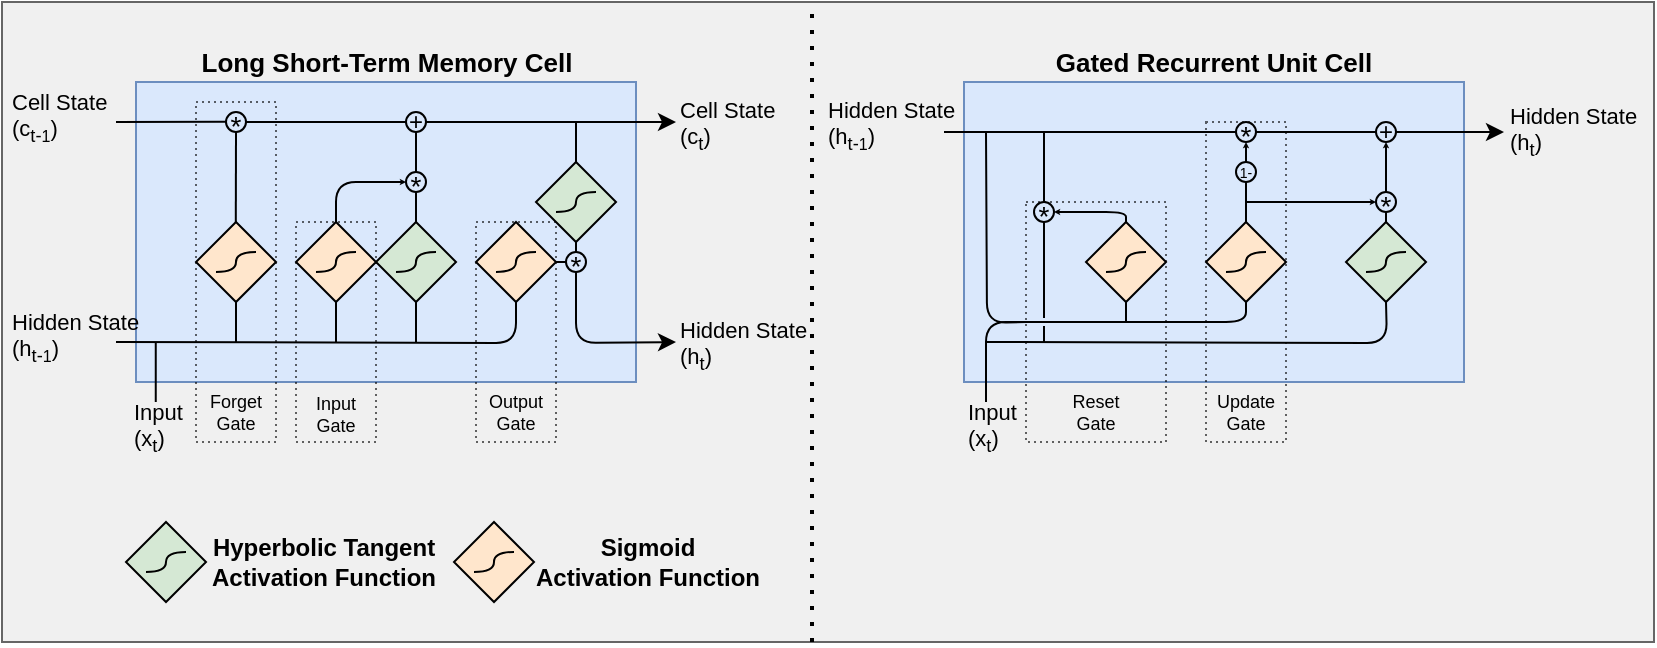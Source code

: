 <mxfile version="14.6.13" type="device"><diagram id="uZGslWdIh6Mg2Q1qQ4Mv" name="Page-1"><mxGraphModel dx="1422" dy="774" grid="1" gridSize="10" guides="1" tooltips="1" connect="1" arrows="1" fold="1" page="1" pageScale="1" pageWidth="827" pageHeight="1169" math="0" shadow="0"><root><mxCell id="0"/><mxCell id="1" parent="0"/><mxCell id="8JzH2cOi90OcHUvUkj11-1" value="" style="rounded=0;whiteSpace=wrap;html=1;strokeWidth=1;fontColor=#333333;strokeColor=#666666;fillColor=#F0F0F0;" vertex="1" parent="1"><mxGeometry y="270" width="826" height="320" as="geometry"/></mxCell><mxCell id="8JzH2cOi90OcHUvUkj11-3" value="" style="rounded=0;whiteSpace=wrap;html=1;fillColor=#dae8fc;strokeColor=#6c8ebf;" vertex="1" parent="1"><mxGeometry x="481" y="310" width="250" height="150" as="geometry"/></mxCell><mxCell id="8JzH2cOi90OcHUvUkj11-4" value="" style="endArrow=none;dashed=1;html=1;dashPattern=1 3;strokeWidth=2;entryX=0.5;entryY=0;entryDx=0;entryDy=0;" edge="1" parent="1"><mxGeometry width="50" height="50" relative="1" as="geometry"><mxPoint x="405" y="590" as="sourcePoint"/><mxPoint x="405" y="270" as="targetPoint"/></mxGeometry></mxCell><mxCell id="8JzH2cOi90OcHUvUkj11-5" value="Long Short-Term Memory Cell" style="text;html=1;strokeColor=none;fillColor=none;align=center;verticalAlign=middle;whiteSpace=wrap;rounded=0;fontSize=13;fontStyle=1" vertex="1" parent="1"><mxGeometry x="94.5" y="290" width="195" height="20" as="geometry"/></mxCell><mxCell id="8JzH2cOi90OcHUvUkj11-6" value="Gated Recurrent Unit Cell" style="text;html=1;strokeColor=none;fillColor=none;align=center;verticalAlign=middle;whiteSpace=wrap;rounded=0;fontSize=13;fontStyle=1" vertex="1" parent="1"><mxGeometry x="521" y="290" width="170" height="20" as="geometry"/></mxCell><mxCell id="8JzH2cOi90OcHUvUkj11-7" value="" style="endArrow=classic;html=1;fontSize=13;exitX=1;exitY=0.5;exitDx=0;exitDy=0;startArrow=none;" edge="1" parent="1" source="8JzH2cOi90OcHUvUkj11-104"><mxGeometry width="50" height="50" relative="1" as="geometry"><mxPoint x="481" y="335" as="sourcePoint"/><mxPoint x="751" y="335" as="targetPoint"/></mxGeometry></mxCell><mxCell id="8JzH2cOi90OcHUvUkj11-9" value="" style="rounded=0;whiteSpace=wrap;html=1;fillColor=#dae8fc;strokeColor=#6c8ebf;" vertex="1" parent="1"><mxGeometry x="67" y="310" width="250" height="150" as="geometry"/></mxCell><mxCell id="8JzH2cOi90OcHUvUkj11-10" value="" style="endArrow=classic;html=1;fontSize=13;exitX=1;exitY=0.5;exitDx=0;exitDy=0;" edge="1" parent="1" source="8JzH2cOi90OcHUvUkj11-52"><mxGeometry width="50" height="50" relative="1" as="geometry"><mxPoint x="227" y="330" as="sourcePoint"/><mxPoint x="337" y="330" as="targetPoint"/></mxGeometry></mxCell><mxCell id="8JzH2cOi90OcHUvUkj11-24" value="" style="group" vertex="1" connectable="0" parent="1"><mxGeometry x="602" y="380" width="40" height="40" as="geometry"/></mxCell><mxCell id="8JzH2cOi90OcHUvUkj11-25" value="" style="rhombus;whiteSpace=wrap;html=1;fontSize=13;fillColor=#ffe6cc;" vertex="1" parent="8JzH2cOi90OcHUvUkj11-24"><mxGeometry width="40" height="40" as="geometry"/></mxCell><mxCell id="8JzH2cOi90OcHUvUkj11-26" value="" style="curved=1;endArrow=none;html=1;fontSize=13;endFill=0;endSize=6;" edge="1" parent="8JzH2cOi90OcHUvUkj11-24"><mxGeometry x="-0.028" y="-2" width="50" height="50" relative="1" as="geometry"><mxPoint x="10" y="25" as="sourcePoint"/><mxPoint x="30" y="15" as="targetPoint"/><Array as="points"><mxPoint x="20" y="25"/><mxPoint x="20" y="15"/></Array><mxPoint as="offset"/></mxGeometry></mxCell><mxCell id="8JzH2cOi90OcHUvUkj11-28" value="" style="endArrow=none;html=1;fontSize=13;endSize=6;entryX=0.5;entryY=1;entryDx=0;entryDy=0;" edge="1" parent="1" target="8JzH2cOi90OcHUvUkj11-53"><mxGeometry width="50" height="50" relative="1" as="geometry"><mxPoint x="116.9" y="380" as="sourcePoint"/><mxPoint x="117" y="340" as="targetPoint"/></mxGeometry></mxCell><mxCell id="8JzH2cOi90OcHUvUkj11-12" value="" style="rhombus;whiteSpace=wrap;html=1;fontSize=13;fillColor=#ffe6cc;" vertex="1" parent="1"><mxGeometry x="97" y="380" width="40" height="40" as="geometry"/></mxCell><mxCell id="8JzH2cOi90OcHUvUkj11-15" value="" style="curved=1;endArrow=none;html=1;fontSize=13;endFill=0;endSize=6;" edge="1" parent="1"><mxGeometry x="97" y="380" width="50" height="50" as="geometry"><mxPoint x="107" y="405" as="sourcePoint"/><mxPoint x="127" y="395" as="targetPoint"/><Array as="points"><mxPoint x="117" y="405"/><mxPoint x="117" y="395"/></Array><mxPoint as="offset"/></mxGeometry></mxCell><mxCell id="8JzH2cOi90OcHUvUkj11-35" value="" style="group" vertex="1" connectable="0" parent="1"><mxGeometry x="147" y="380" width="40" height="110" as="geometry"/></mxCell><mxCell id="8JzH2cOi90OcHUvUkj11-30" value="" style="rhombus;whiteSpace=wrap;html=1;fontSize=13;fillColor=#ffe6cc;" vertex="1" parent="8JzH2cOi90OcHUvUkj11-35"><mxGeometry width="40" height="40" as="geometry"/></mxCell><mxCell id="8JzH2cOi90OcHUvUkj11-31" value="" style="curved=1;endArrow=none;html=1;fontSize=13;endFill=0;endSize=6;" edge="1" parent="8JzH2cOi90OcHUvUkj11-35"><mxGeometry width="50" height="50" as="geometry"><mxPoint x="10" y="25" as="sourcePoint"/><mxPoint x="30" y="15" as="targetPoint"/><Array as="points"><mxPoint x="20" y="25"/><mxPoint x="20" y="15"/></Array><mxPoint as="offset"/></mxGeometry></mxCell><mxCell id="8JzH2cOi90OcHUvUkj11-66" value="" style="rounded=0;whiteSpace=wrap;html=1;fontSize=14;strokeColor=#000000;fillColor=none;align=center;dashed=1;dashPattern=1 2;perimeterSpacing=0;opacity=60;" vertex="1" parent="8JzH2cOi90OcHUvUkj11-35"><mxGeometry width="40" height="110" as="geometry"/></mxCell><mxCell id="8JzH2cOi90OcHUvUkj11-67" value="&lt;font style=&quot;font-size: 9px&quot;&gt;Input Gate&lt;/font&gt;" style="text;html=1;strokeColor=none;fillColor=none;align=center;verticalAlign=middle;whiteSpace=wrap;rounded=0;dashed=1;dashPattern=1 2;fontSize=9;opacity=60;" vertex="1" parent="8JzH2cOi90OcHUvUkj11-35"><mxGeometry y="86" width="40" height="20" as="geometry"/></mxCell><mxCell id="8JzH2cOi90OcHUvUkj11-33" value="" style="rhombus;whiteSpace=wrap;html=1;fontSize=13;fillColor=#d5e8d4;" vertex="1" parent="1"><mxGeometry x="187" y="380" width="40" height="40" as="geometry"/></mxCell><mxCell id="8JzH2cOi90OcHUvUkj11-34" value="" style="curved=1;endArrow=none;html=1;fontSize=13;endFill=0;endSize=6;" edge="1" parent="1"><mxGeometry x="187" y="380" width="50" height="50" as="geometry"><mxPoint x="197" y="405" as="sourcePoint"/><mxPoint x="217" y="395" as="targetPoint"/><Array as="points"><mxPoint x="207" y="405"/><mxPoint x="207" y="395"/></Array><mxPoint as="offset"/></mxGeometry></mxCell><mxCell id="8JzH2cOi90OcHUvUkj11-36" value="" style="group" vertex="1" connectable="0" parent="1"><mxGeometry x="237" y="380" width="40" height="40" as="geometry"/></mxCell><mxCell id="8JzH2cOi90OcHUvUkj11-37" value="" style="rhombus;whiteSpace=wrap;html=1;fontSize=13;fillColor=#ffe6cc;" vertex="1" parent="8JzH2cOi90OcHUvUkj11-36"><mxGeometry width="40" height="40" as="geometry"/></mxCell><mxCell id="8JzH2cOi90OcHUvUkj11-38" value="" style="curved=1;endArrow=none;html=1;fontSize=13;endFill=0;endSize=6;" edge="1" parent="8JzH2cOi90OcHUvUkj11-36"><mxGeometry width="50" height="50" as="geometry"><mxPoint x="10" y="25" as="sourcePoint"/><mxPoint x="30" y="15" as="targetPoint"/><Array as="points"><mxPoint x="20" y="25"/><mxPoint x="20" y="15"/></Array><mxPoint as="offset"/></mxGeometry></mxCell><mxCell id="8JzH2cOi90OcHUvUkj11-39" value="" style="rhombus;whiteSpace=wrap;html=1;fontSize=13;fillColor=#d5e8d4;" vertex="1" parent="1"><mxGeometry x="267" y="350" width="40" height="40" as="geometry"/></mxCell><mxCell id="8JzH2cOi90OcHUvUkj11-40" value="" style="curved=1;endArrow=none;html=1;fontSize=13;endFill=0;endSize=6;" edge="1" parent="1"><mxGeometry x="267" y="350" width="50" height="50" as="geometry"><mxPoint x="277" y="375.0" as="sourcePoint"/><mxPoint x="297" y="365.0" as="targetPoint"/><Array as="points"><mxPoint x="287" y="375"/><mxPoint x="287" y="365"/></Array><mxPoint as="offset"/></mxGeometry></mxCell><mxCell id="8JzH2cOi90OcHUvUkj11-43" value="" style="endArrow=none;html=1;fontSize=13;endSize=6;edgeStyle=orthogonalEdgeStyle;entryX=0.5;entryY=1;entryDx=0;entryDy=0;endFill=0;" edge="1" parent="1" target="8JzH2cOi90OcHUvUkj11-37"><mxGeometry width="50" height="50" relative="1" as="geometry"><mxPoint x="57" y="440" as="sourcePoint"/><mxPoint x="117" y="390" as="targetPoint"/></mxGeometry></mxCell><mxCell id="8JzH2cOi90OcHUvUkj11-44" value="" style="endArrow=none;html=1;fontSize=13;endSize=6;entryX=0.5;entryY=1;entryDx=0;entryDy=0;endFill=0;" edge="1" parent="1" target="8JzH2cOi90OcHUvUkj11-12"><mxGeometry width="50" height="50" relative="1" as="geometry"><mxPoint x="117" y="440" as="sourcePoint"/><mxPoint x="257" y="400" as="targetPoint"/></mxGeometry></mxCell><mxCell id="8JzH2cOi90OcHUvUkj11-45" value="" style="endArrow=none;html=1;fontSize=13;endSize=6;entryX=0.5;entryY=1;entryDx=0;entryDy=0;endFill=0;" edge="1" parent="1"><mxGeometry width="50" height="50" relative="1" as="geometry"><mxPoint x="167" y="440.0" as="sourcePoint"/><mxPoint x="167" y="420.0" as="targetPoint"/></mxGeometry></mxCell><mxCell id="8JzH2cOi90OcHUvUkj11-46" value="" style="endArrow=none;html=1;fontSize=13;endSize=6;entryX=0.5;entryY=1;entryDx=0;entryDy=0;endFill=0;" edge="1" parent="1"><mxGeometry width="50" height="50" relative="1" as="geometry"><mxPoint x="207" y="440.0" as="sourcePoint"/><mxPoint x="207" y="420.0" as="targetPoint"/></mxGeometry></mxCell><mxCell id="8JzH2cOi90OcHUvUkj11-48" value="" style="endArrow=classic;html=1;fontSize=13;endSize=0;endFill=1;edgeStyle=orthogonalEdgeStyle;" edge="1" parent="1" target="8JzH2cOi90OcHUvUkj11-49"><mxGeometry width="50" height="50" relative="1" as="geometry"><mxPoint x="167" y="380.0" as="sourcePoint"/><mxPoint x="167" y="360" as="targetPoint"/><Array as="points"><mxPoint x="167" y="360"/></Array></mxGeometry></mxCell><mxCell id="8JzH2cOi90OcHUvUkj11-49" value="&lt;font style=&quot;font-size: 14px;&quot;&gt;*&lt;/font&gt;" style="ellipse;whiteSpace=wrap;html=1;aspect=fixed;fontSize=14;strokeColor=#000000;fillColor=none;align=center;verticalAlign=middle;spacing=0;spacingTop=4;" vertex="1" parent="1"><mxGeometry x="202" y="355" width="10" height="10" as="geometry"/></mxCell><mxCell id="8JzH2cOi90OcHUvUkj11-50" value="" style="endArrow=none;html=1;fontSize=13;endSize=6;entryX=0.5;entryY=1;entryDx=0;entryDy=0;endFill=0;" edge="1" parent="1"><mxGeometry width="50" height="50" relative="1" as="geometry"><mxPoint x="207" y="380" as="sourcePoint"/><mxPoint x="207" y="365.0" as="targetPoint"/></mxGeometry></mxCell><mxCell id="8JzH2cOi90OcHUvUkj11-51" value="" style="endArrow=none;html=1;fontSize=13;endSize=6;endFill=0;entryX=0.5;entryY=1;entryDx=0;entryDy=0;" edge="1" parent="1" target="8JzH2cOi90OcHUvUkj11-52"><mxGeometry width="50" height="50" relative="1" as="geometry"><mxPoint x="207" y="355.0" as="sourcePoint"/><mxPoint x="227" y="330" as="targetPoint"/></mxGeometry></mxCell><mxCell id="8JzH2cOi90OcHUvUkj11-52" value="&lt;div style=&quot;font-size: 12px;&quot;&gt;+&lt;/div&gt;" style="ellipse;whiteSpace=wrap;html=1;aspect=fixed;fontSize=12;strokeColor=#000000;fillColor=none;align=center;verticalAlign=middle;spacing=2;spacingTop=-1;" vertex="1" parent="1"><mxGeometry x="202" y="325" width="10" height="10" as="geometry"/></mxCell><mxCell id="8JzH2cOi90OcHUvUkj11-53" value="&lt;font style=&quot;font-size: 14px;&quot;&gt;*&lt;/font&gt;" style="ellipse;whiteSpace=wrap;html=1;aspect=fixed;fontSize=14;strokeColor=#000000;fillColor=none;align=center;verticalAlign=middle;spacing=0;spacingTop=4;" vertex="1" parent="1"><mxGeometry x="112" y="325" width="10" height="10" as="geometry"/></mxCell><mxCell id="8JzH2cOi90OcHUvUkj11-54" value="" style="endArrow=none;html=1;fontSize=14;endSize=0;edgeStyle=orthogonalEdgeStyle;entryX=0.5;entryY=1;entryDx=0;entryDy=0;endFill=0;strokeWidth=1;startArrow=classic;startFill=1;" edge="1" parent="1" target="8JzH2cOi90OcHUvUkj11-55"><mxGeometry width="50" height="50" relative="1" as="geometry"><mxPoint x="337" y="440" as="sourcePoint"/><mxPoint x="287" y="410" as="targetPoint"/></mxGeometry></mxCell><mxCell id="8JzH2cOi90OcHUvUkj11-55" value="&lt;font style=&quot;font-size: 14px;&quot;&gt;*&lt;/font&gt;" style="ellipse;whiteSpace=wrap;html=1;aspect=fixed;fontSize=14;strokeColor=#000000;fillColor=none;align=center;verticalAlign=middle;spacing=0;spacingTop=4;" vertex="1" parent="1"><mxGeometry x="282" y="395" width="10" height="10" as="geometry"/></mxCell><mxCell id="8JzH2cOi90OcHUvUkj11-56" style="edgeStyle=orthogonalEdgeStyle;rounded=0;orthogonalLoop=1;jettySize=auto;html=1;exitX=1;exitY=0.5;exitDx=0;exitDy=0;entryX=0;entryY=0.5;entryDx=0;entryDy=0;fontSize=14;endArrow=none;endFill=0;endSize=0;" edge="1" parent="1" source="8JzH2cOi90OcHUvUkj11-37" target="8JzH2cOi90OcHUvUkj11-55"><mxGeometry relative="1" as="geometry"/></mxCell><mxCell id="8JzH2cOi90OcHUvUkj11-59" value="" style="endArrow=none;html=1;fontSize=13;endSize=6;entryX=0.5;entryY=1;entryDx=0;entryDy=0;endFill=0;" edge="1" parent="1"><mxGeometry width="50" height="50" relative="1" as="geometry"><mxPoint x="287" y="395" as="sourcePoint"/><mxPoint x="287" y="390" as="targetPoint"/></mxGeometry></mxCell><mxCell id="8JzH2cOi90OcHUvUkj11-61" value="" style="endArrow=none;html=1;fontSize=14;endSize=0;exitX=1;exitY=0.5;exitDx=0;exitDy=0;" edge="1" parent="1" source="8JzH2cOi90OcHUvUkj11-53"><mxGeometry width="50" height="50" relative="1" as="geometry"><mxPoint x="152" y="380" as="sourcePoint"/><mxPoint x="202" y="330" as="targetPoint"/></mxGeometry></mxCell><mxCell id="8JzH2cOi90OcHUvUkj11-62" value="" style="endArrow=none;html=1;fontSize=14;endSize=0;" edge="1" parent="1"><mxGeometry width="50" height="50" relative="1" as="geometry"><mxPoint x="57" y="330" as="sourcePoint"/><mxPoint x="112" y="329.9" as="targetPoint"/></mxGeometry></mxCell><mxCell id="8JzH2cOi90OcHUvUkj11-63" value="" style="endArrow=none;html=1;fontSize=14;endSize=0;" edge="1" parent="1"><mxGeometry width="50" height="50" relative="1" as="geometry"><mxPoint x="76.88" y="470" as="sourcePoint"/><mxPoint x="76.88" y="440" as="targetPoint"/></mxGeometry></mxCell><mxCell id="8JzH2cOi90OcHUvUkj11-64" value="" style="rounded=0;whiteSpace=wrap;html=1;fontSize=14;strokeColor=#000000;fillColor=none;align=center;dashed=1;dashPattern=1 2;perimeterSpacing=0;opacity=60;" vertex="1" parent="1"><mxGeometry x="97" y="320" width="40" height="170" as="geometry"/></mxCell><mxCell id="8JzH2cOi90OcHUvUkj11-65" value="&lt;font style=&quot;font-size: 9px;&quot;&gt;Forget Gate&lt;/font&gt;" style="text;html=1;strokeColor=none;fillColor=none;align=center;verticalAlign=middle;whiteSpace=wrap;rounded=0;dashed=1;dashPattern=1 2;fontSize=9;opacity=60;" vertex="1" parent="1"><mxGeometry x="97" y="465" width="40" height="20" as="geometry"/></mxCell><mxCell id="8JzH2cOi90OcHUvUkj11-74" value="" style="rounded=0;whiteSpace=wrap;html=1;fontSize=14;strokeColor=#000000;fillColor=none;align=center;dashed=1;dashPattern=1 2;perimeterSpacing=0;opacity=60;" vertex="1" parent="1"><mxGeometry x="237" y="380" width="40" height="110" as="geometry"/></mxCell><mxCell id="8JzH2cOi90OcHUvUkj11-75" value="&lt;font style=&quot;font-size: 9px&quot;&gt;Output Gate&lt;/font&gt;" style="text;html=1;strokeColor=none;fillColor=none;align=center;verticalAlign=middle;whiteSpace=wrap;rounded=0;dashed=1;dashPattern=1 2;fontSize=9;opacity=60;" vertex="1" parent="1"><mxGeometry x="237" y="465" width="40" height="20" as="geometry"/></mxCell><mxCell id="8JzH2cOi90OcHUvUkj11-77" value="&lt;font style=&quot;font-size: 11px&quot;&gt;Hidden State (h&lt;sub&gt;t&lt;/sub&gt;)&lt;/font&gt;" style="text;html=1;strokeColor=none;fillColor=none;align=left;verticalAlign=middle;whiteSpace=wrap;rounded=0;dashed=1;dashPattern=1 2;fontSize=9;opacity=60;fontStyle=0" vertex="1" parent="1"><mxGeometry x="337" y="424" width="80" height="36" as="geometry"/></mxCell><mxCell id="8JzH2cOi90OcHUvUkj11-78" value="&lt;div&gt;&lt;font style=&quot;font-size: 11px&quot;&gt;Cell State&lt;/font&gt;&lt;/div&gt;&lt;div&gt;&lt;font style=&quot;font-size: 11px&quot;&gt; (c&lt;sub&gt;t&lt;/sub&gt;)&lt;/font&gt;&lt;/div&gt;" style="text;html=1;strokeColor=none;fillColor=none;align=left;verticalAlign=middle;whiteSpace=wrap;rounded=0;dashed=1;dashPattern=1 2;fontSize=9;opacity=60;fontStyle=0" vertex="1" parent="1"><mxGeometry x="337" y="314" width="80" height="36" as="geometry"/></mxCell><mxCell id="8JzH2cOi90OcHUvUkj11-79" value="&lt;font style=&quot;font-size: 11px&quot;&gt;Hidden State (h&lt;sub&gt;t-&lt;font style=&quot;font-size: 8px&quot;&gt;1&lt;/font&gt;&lt;/sub&gt;)&lt;/font&gt;" style="text;html=1;strokeColor=none;fillColor=none;align=left;verticalAlign=middle;whiteSpace=wrap;rounded=0;dashed=1;dashPattern=1 2;fontSize=9;opacity=60;fontStyle=0" vertex="1" parent="1"><mxGeometry x="3" y="420" width="70" height="36" as="geometry"/></mxCell><mxCell id="8JzH2cOi90OcHUvUkj11-80" value="&lt;div&gt;&lt;font style=&quot;font-size: 11px&quot;&gt;Cell State&lt;/font&gt;&lt;/div&gt;&lt;div&gt;&lt;font style=&quot;font-size: 11px&quot;&gt; (c&lt;sub&gt;t-&lt;font style=&quot;font-size: 8px&quot;&gt;1&lt;/font&gt;&lt;/sub&gt;)&lt;/font&gt;&lt;/div&gt;" style="text;html=1;strokeColor=none;fillColor=none;align=left;verticalAlign=middle;whiteSpace=wrap;rounded=0;dashed=1;dashPattern=1 2;fontSize=9;opacity=60;fontStyle=0" vertex="1" parent="1"><mxGeometry x="3" y="310" width="80" height="36" as="geometry"/></mxCell><mxCell id="8JzH2cOi90OcHUvUkj11-81" value="&lt;div&gt;&lt;font style=&quot;font-size: 11px&quot;&gt;Input&lt;/font&gt;&lt;/div&gt;&lt;div&gt;&lt;font style=&quot;font-size: 11px&quot;&gt; (x&lt;sub&gt;t&lt;/sub&gt;)&lt;/font&gt;&lt;/div&gt;" style="text;html=1;strokeColor=none;fillColor=none;align=left;verticalAlign=middle;whiteSpace=wrap;rounded=0;dashed=1;dashPattern=1 2;fontSize=9;opacity=60;fontStyle=0" vertex="1" parent="1"><mxGeometry x="64" y="465" width="26" height="36" as="geometry"/></mxCell><mxCell id="8JzH2cOi90OcHUvUkj11-84" value="" style="endArrow=none;html=1;fontSize=13;endSize=6;edgeStyle=orthogonalEdgeStyle;entryX=0.5;entryY=1;entryDx=0;entryDy=0;endFill=0;" edge="1" parent="1"><mxGeometry width="50" height="50" relative="1" as="geometry"><mxPoint x="492" y="440" as="sourcePoint"/><mxPoint x="692" y="420" as="targetPoint"/></mxGeometry></mxCell><mxCell id="8JzH2cOi90OcHUvUkj11-85" value="" style="endArrow=none;html=1;fontSize=14;endSize=0;edgeStyle=orthogonalEdgeStyle;entryX=0.5;entryY=1;entryDx=0;entryDy=0;" edge="1" parent="1" target="8JzH2cOi90OcHUvUkj11-25"><mxGeometry width="50" height="50" relative="1" as="geometry"><mxPoint x="492.0" y="470" as="sourcePoint"/><mxPoint x="492.0" y="440" as="targetPoint"/><Array as="points"><mxPoint x="492" y="430"/><mxPoint x="622" y="430"/></Array></mxGeometry></mxCell><mxCell id="8JzH2cOi90OcHUvUkj11-86" value="" style="endArrow=none;html=1;fontSize=13;endSize=6;entryX=0.5;entryY=1;entryDx=0;entryDy=0;endFill=0;" edge="1" parent="1"><mxGeometry width="50" height="50" relative="1" as="geometry"><mxPoint x="562" y="430" as="sourcePoint"/><mxPoint x="562" y="420" as="targetPoint"/></mxGeometry></mxCell><mxCell id="8JzH2cOi90OcHUvUkj11-87" value="" style="endArrow=none;html=1;fontSize=9;endSize=0;strokeWidth=1;" edge="1" parent="1"><mxGeometry width="50" height="50" relative="1" as="geometry"><mxPoint x="521" y="440" as="sourcePoint"/><mxPoint x="521" y="432" as="targetPoint"/></mxGeometry></mxCell><mxCell id="8JzH2cOi90OcHUvUkj11-88" value="" style="endArrow=none;html=1;fontSize=9;endSize=0;strokeWidth=1;" edge="1" parent="1"><mxGeometry width="50" height="50" relative="1" as="geometry"><mxPoint x="521" y="428" as="sourcePoint"/><mxPoint x="521" y="380" as="targetPoint"/></mxGeometry></mxCell><mxCell id="8JzH2cOi90OcHUvUkj11-89" value="&lt;font style=&quot;font-size: 14px;&quot;&gt;*&lt;/font&gt;" style="ellipse;whiteSpace=wrap;html=1;aspect=fixed;fontSize=14;strokeColor=#000000;fillColor=none;align=center;verticalAlign=middle;spacing=0;spacingTop=4;" vertex="1" parent="1"><mxGeometry x="516" y="370" width="10" height="10" as="geometry"/></mxCell><mxCell id="8JzH2cOi90OcHUvUkj11-92" value="" style="endArrow=classic;html=1;fontSize=9;endSize=0;strokeWidth=1;edgeStyle=orthogonalEdgeStyle;entryX=1;entryY=0.5;entryDx=0;entryDy=0;endFill=1;" edge="1" parent="1" target="8JzH2cOi90OcHUvUkj11-89"><mxGeometry width="50" height="50" relative="1" as="geometry"><mxPoint x="562" y="380" as="sourcePoint"/><mxPoint x="592" y="329.99" as="targetPoint"/><Array as="points"><mxPoint x="562" y="375"/></Array></mxGeometry></mxCell><mxCell id="8JzH2cOi90OcHUvUkj11-93" value="" style="endArrow=none;html=1;fontSize=13;endSize=6;endFill=0;exitX=0.5;exitY=0;exitDx=0;exitDy=0;" edge="1" parent="1" source="8JzH2cOi90OcHUvUkj11-39"><mxGeometry width="50" height="50" relative="1" as="geometry"><mxPoint x="217" y="365" as="sourcePoint"/><mxPoint x="287" y="330" as="targetPoint"/></mxGeometry></mxCell><mxCell id="8JzH2cOi90OcHUvUkj11-94" value="" style="endArrow=none;html=1;fontSize=9;endSize=0;strokeWidth=1;edgeStyle=orthogonalEdgeStyle;" edge="1" parent="1"><mxGeometry width="50" height="50" relative="1" as="geometry"><mxPoint x="512" y="430" as="sourcePoint"/><mxPoint x="492" y="335" as="targetPoint"/></mxGeometry></mxCell><mxCell id="8JzH2cOi90OcHUvUkj11-95" value="" style="endArrow=none;html=1;fontSize=9;endSize=0;strokeWidth=1;" edge="1" parent="1"><mxGeometry width="50" height="50" relative="1" as="geometry"><mxPoint x="521" y="370" as="sourcePoint"/><mxPoint x="521" y="335" as="targetPoint"/></mxGeometry></mxCell><mxCell id="8JzH2cOi90OcHUvUkj11-96" value="&lt;p style=&quot;line-height: 100%; font-size: 7px;&quot;&gt;&lt;font style=&quot;font-size: 7px;&quot;&gt;1-&lt;/font&gt;&lt;/p&gt;" style="ellipse;whiteSpace=wrap;html=1;aspect=fixed;fontSize=7;strokeColor=#000000;fillColor=none;align=center;verticalAlign=middle;spacing=0;spacingTop=-1;" vertex="1" parent="1"><mxGeometry x="617" y="350" width="10" height="10" as="geometry"/></mxCell><mxCell id="8JzH2cOi90OcHUvUkj11-97" value="" style="endArrow=none;html=1;fontSize=9;endSize=0;strokeWidth=1;entryX=0.5;entryY=1;entryDx=0;entryDy=0;" edge="1" parent="1" target="8JzH2cOi90OcHUvUkj11-96"><mxGeometry width="50" height="50" relative="1" as="geometry"><mxPoint x="622" y="380" as="sourcePoint"/><mxPoint x="672" y="330" as="targetPoint"/></mxGeometry></mxCell><mxCell id="8JzH2cOi90OcHUvUkj11-98" value="" style="endArrow=classic;html=1;fontSize=9;endSize=0;strokeWidth=1;entryX=0.5;entryY=1;entryDx=0;entryDy=0;endFill=1;" edge="1" parent="1" target="8JzH2cOi90OcHUvUkj11-99"><mxGeometry width="50" height="50" relative="1" as="geometry"><mxPoint x="622" y="350" as="sourcePoint"/><mxPoint x="622" y="335" as="targetPoint"/></mxGeometry></mxCell><mxCell id="8JzH2cOi90OcHUvUkj11-99" value="&lt;font style=&quot;font-size: 14px;&quot;&gt;*&lt;/font&gt;" style="ellipse;whiteSpace=wrap;html=1;aspect=fixed;fontSize=14;strokeColor=#000000;fillColor=none;align=center;verticalAlign=middle;spacing=0;spacingTop=4;" vertex="1" parent="1"><mxGeometry x="617" y="330" width="10" height="10" as="geometry"/></mxCell><mxCell id="8JzH2cOi90OcHUvUkj11-100" value="" style="endArrow=none;html=1;fontSize=7;endSize=0;strokeWidth=1;entryX=0.5;entryY=1;entryDx=0;entryDy=0;exitX=0.5;exitY=0;exitDx=0;exitDy=0;" edge="1" parent="1" source="8JzH2cOi90OcHUvUkj11-22" target="8JzH2cOi90OcHUvUkj11-101"><mxGeometry width="50" height="50" relative="1" as="geometry"><mxPoint x="691" y="380" as="sourcePoint"/><mxPoint x="741" y="330" as="targetPoint"/></mxGeometry></mxCell><mxCell id="8JzH2cOi90OcHUvUkj11-101" value="&lt;font style=&quot;font-size: 14px;&quot;&gt;*&lt;/font&gt;" style="ellipse;whiteSpace=wrap;html=1;aspect=fixed;fontSize=14;strokeColor=#000000;fillColor=none;align=center;verticalAlign=middle;spacing=0;spacingTop=4;" vertex="1" parent="1"><mxGeometry x="687" y="365" width="10" height="10" as="geometry"/></mxCell><mxCell id="8JzH2cOi90OcHUvUkj11-102" value="" style="endArrow=classic;html=1;fontSize=7;endSize=0;strokeWidth=1;entryX=0;entryY=0.5;entryDx=0;entryDy=0;endFill=1;" edge="1" parent="1" target="8JzH2cOi90OcHUvUkj11-101"><mxGeometry width="50" height="50" relative="1" as="geometry"><mxPoint x="622" y="370" as="sourcePoint"/><mxPoint x="672" y="320" as="targetPoint"/><Array as="points"/></mxGeometry></mxCell><mxCell id="8JzH2cOi90OcHUvUkj11-103" value="" style="endArrow=classic;html=1;fontSize=7;endSize=0;strokeWidth=1;endFill=1;exitX=0.5;exitY=0;exitDx=0;exitDy=0;" edge="1" parent="1" source="8JzH2cOi90OcHUvUkj11-101"><mxGeometry width="50" height="50" relative="1" as="geometry"><mxPoint x="697.0" y="359.81" as="sourcePoint"/><mxPoint x="692" y="340" as="targetPoint"/><Array as="points"/></mxGeometry></mxCell><mxCell id="8JzH2cOi90OcHUvUkj11-104" value="&lt;div style=&quot;font-size: 12px;&quot;&gt;+&lt;/div&gt;" style="ellipse;whiteSpace=wrap;html=1;aspect=fixed;fontSize=12;strokeColor=#000000;fillColor=none;align=center;verticalAlign=middle;spacing=2;spacingTop=-1;" vertex="1" parent="1"><mxGeometry x="687" y="330" width="10" height="10" as="geometry"/></mxCell><mxCell id="8JzH2cOi90OcHUvUkj11-105" value="" style="endArrow=none;html=1;fontSize=13;exitX=1;exitY=0.5;exitDx=0;exitDy=0;" edge="1" parent="1" source="8JzH2cOi90OcHUvUkj11-99" target="8JzH2cOi90OcHUvUkj11-104"><mxGeometry width="50" height="50" relative="1" as="geometry"><mxPoint x="627" y="335" as="sourcePoint"/><mxPoint x="751" y="335" as="targetPoint"/></mxGeometry></mxCell><mxCell id="8JzH2cOi90OcHUvUkj11-106" value="" style="endArrow=none;html=1;fontSize=7;endSize=0;strokeWidth=1;entryX=0;entryY=0.5;entryDx=0;entryDy=0;" edge="1" parent="1" target="8JzH2cOi90OcHUvUkj11-99"><mxGeometry width="50" height="50" relative="1" as="geometry"><mxPoint x="471" y="335" as="sourcePoint"/><mxPoint x="521" y="285" as="targetPoint"/></mxGeometry></mxCell><mxCell id="8JzH2cOi90OcHUvUkj11-19" value="" style="rhombus;whiteSpace=wrap;html=1;fontSize=13;fillColor=#ffe6cc;" vertex="1" parent="1"><mxGeometry x="542" y="380" width="40" height="40" as="geometry"/></mxCell><mxCell id="8JzH2cOi90OcHUvUkj11-20" value="" style="curved=1;endArrow=none;html=1;fontSize=13;endFill=0;endSize=6;" edge="1" parent="1"><mxGeometry x="542" y="380" width="50" height="50" as="geometry"><mxPoint x="552" y="405" as="sourcePoint"/><mxPoint x="572" y="395" as="targetPoint"/><Array as="points"><mxPoint x="562" y="405"/><mxPoint x="562" y="395"/></Array><mxPoint as="offset"/></mxGeometry></mxCell><mxCell id="8JzH2cOi90OcHUvUkj11-22" value="" style="rhombus;whiteSpace=wrap;html=1;fontSize=13;fillColor=#d5e8d4;" vertex="1" parent="1"><mxGeometry x="672" y="380" width="40" height="40" as="geometry"/></mxCell><mxCell id="8JzH2cOi90OcHUvUkj11-23" value="" style="curved=1;endArrow=none;html=1;fontSize=13;endFill=0;endSize=6;" edge="1" parent="1"><mxGeometry x="672" y="380" width="50" height="50" as="geometry"><mxPoint x="682" y="405" as="sourcePoint"/><mxPoint x="702" y="395" as="targetPoint"/><Array as="points"><mxPoint x="692" y="405"/><mxPoint x="692" y="395"/></Array><mxPoint as="offset"/></mxGeometry></mxCell><mxCell id="8JzH2cOi90OcHUvUkj11-107" value="" style="rounded=0;whiteSpace=wrap;html=1;fontSize=14;strokeColor=#000000;fillColor=none;align=center;dashed=1;dashPattern=1 2;perimeterSpacing=0;opacity=60;" vertex="1" parent="1"><mxGeometry x="512" y="370" width="70" height="120" as="geometry"/></mxCell><mxCell id="8JzH2cOi90OcHUvUkj11-108" value="&lt;font style=&quot;font-size: 9px&quot;&gt;Reset Gate&lt;/font&gt;" style="text;html=1;strokeColor=none;fillColor=none;align=center;verticalAlign=middle;whiteSpace=wrap;rounded=0;dashed=1;dashPattern=1 2;fontSize=9;opacity=60;" vertex="1" parent="1"><mxGeometry x="527" y="465" width="40" height="20" as="geometry"/></mxCell><mxCell id="8JzH2cOi90OcHUvUkj11-110" value="" style="rounded=0;whiteSpace=wrap;html=1;fontSize=14;strokeColor=#000000;fillColor=none;align=center;dashed=1;dashPattern=1 2;perimeterSpacing=0;opacity=60;" vertex="1" parent="1"><mxGeometry x="602" y="330" width="40" height="160" as="geometry"/></mxCell><mxCell id="8JzH2cOi90OcHUvUkj11-116" value="&lt;font style=&quot;font-size: 9px&quot;&gt;Update Gate&lt;/font&gt;" style="text;html=1;strokeColor=none;fillColor=none;align=center;verticalAlign=middle;whiteSpace=wrap;rounded=0;dashed=1;dashPattern=1 2;fontSize=9;opacity=60;" vertex="1" parent="1"><mxGeometry x="602" y="465" width="40" height="20" as="geometry"/></mxCell><mxCell id="8JzH2cOi90OcHUvUkj11-117" value="&lt;div&gt;&lt;font style=&quot;font-size: 11px&quot;&gt;Input&lt;/font&gt;&lt;/div&gt;&lt;div&gt;&lt;font style=&quot;font-size: 11px&quot;&gt; (x&lt;sub&gt;t&lt;/sub&gt;)&lt;/font&gt;&lt;/div&gt;" style="text;html=1;strokeColor=none;fillColor=none;align=left;verticalAlign=middle;whiteSpace=wrap;rounded=0;dashed=1;dashPattern=1 2;fontSize=9;opacity=60;" vertex="1" parent="1"><mxGeometry x="481" y="465" width="26" height="36" as="geometry"/></mxCell><mxCell id="8JzH2cOi90OcHUvUkj11-118" value="&lt;font style=&quot;font-size: 11px&quot;&gt;Hidden State (h&lt;sub&gt;t&lt;/sub&gt;)&lt;/font&gt;" style="text;html=1;strokeColor=none;fillColor=none;align=left;verticalAlign=middle;whiteSpace=wrap;rounded=0;dashed=1;dashPattern=1 2;fontSize=9;opacity=60;" vertex="1" parent="1"><mxGeometry x="752" y="317" width="71" height="36" as="geometry"/></mxCell><mxCell id="8JzH2cOi90OcHUvUkj11-119" value="&lt;font style=&quot;font-size: 11px&quot;&gt;Hidden State (h&lt;sub&gt;t-&lt;font style=&quot;font-size: 8px&quot;&gt;1&lt;/font&gt;&lt;/sub&gt;)&lt;/font&gt;" style="text;html=1;strokeColor=none;fillColor=none;align=left;verticalAlign=middle;whiteSpace=wrap;rounded=0;dashed=1;dashPattern=1 2;fontSize=9;opacity=60;" vertex="1" parent="1"><mxGeometry x="411" y="314" width="70" height="36" as="geometry"/></mxCell><mxCell id="8JzH2cOi90OcHUvUkj11-120" value="" style="rhombus;whiteSpace=wrap;html=1;fontSize=13;fillColor=#d5e8d4;" vertex="1" parent="1"><mxGeometry x="62" y="530" width="40" height="40" as="geometry"/></mxCell><mxCell id="8JzH2cOi90OcHUvUkj11-121" value="" style="curved=1;endArrow=none;html=1;fontSize=13;endFill=0;endSize=6;" edge="1" parent="1"><mxGeometry x="62" y="530" width="50" height="50" as="geometry"><mxPoint x="72" y="555" as="sourcePoint"/><mxPoint x="92" y="545" as="targetPoint"/><Array as="points"><mxPoint x="82" y="555"/><mxPoint x="82" y="545"/></Array><mxPoint as="offset"/></mxGeometry></mxCell><mxCell id="8JzH2cOi90OcHUvUkj11-122" value="Hyperbolic Tangent Activation Function" style="text;html=1;strokeColor=none;fillColor=none;align=center;verticalAlign=middle;whiteSpace=wrap;rounded=0;dashed=1;dashPattern=1 2;fontSize=12;opacity=60;fontStyle=1" vertex="1" parent="1"><mxGeometry x="102" y="525" width="118" height="50" as="geometry"/></mxCell><mxCell id="8JzH2cOi90OcHUvUkj11-123" value="" style="rhombus;whiteSpace=wrap;html=1;fontSize=13;fillColor=#ffe6cc;" vertex="1" parent="1"><mxGeometry x="226" y="530" width="40" height="40" as="geometry"/></mxCell><mxCell id="8JzH2cOi90OcHUvUkj11-124" value="" style="curved=1;endArrow=none;html=1;fontSize=13;endFill=0;endSize=6;" edge="1" parent="1"><mxGeometry x="226" y="530" width="50" height="50" as="geometry"><mxPoint x="236" y="555" as="sourcePoint"/><mxPoint x="256" y="545" as="targetPoint"/><Array as="points"><mxPoint x="246" y="555"/><mxPoint x="246" y="545"/></Array><mxPoint as="offset"/></mxGeometry></mxCell><mxCell id="8JzH2cOi90OcHUvUkj11-125" value="&lt;div&gt;Sigmoid&lt;/div&gt;&lt;div&gt; Activation Function&lt;/div&gt;" style="text;html=1;strokeColor=none;fillColor=none;align=center;verticalAlign=middle;whiteSpace=wrap;rounded=0;dashed=1;dashPattern=1 2;fontSize=12;opacity=60;fontStyle=1" vertex="1" parent="1"><mxGeometry x="266" y="525" width="114" height="50" as="geometry"/></mxCell></root></mxGraphModel></diagram></mxfile>